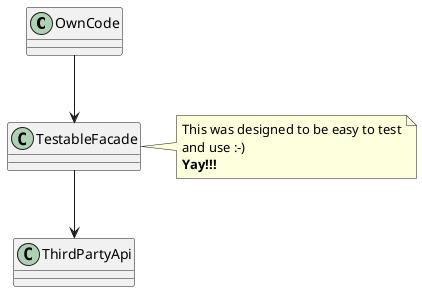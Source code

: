 @startuml

class OwnCode

OwnCode --> TestableFacade 
TestableFacade --> ThirdPartyApi

note right of TestableFacade
This was designed to be easy to test
and use :-)
<b>Yay!!!</b>
end note

@enduml